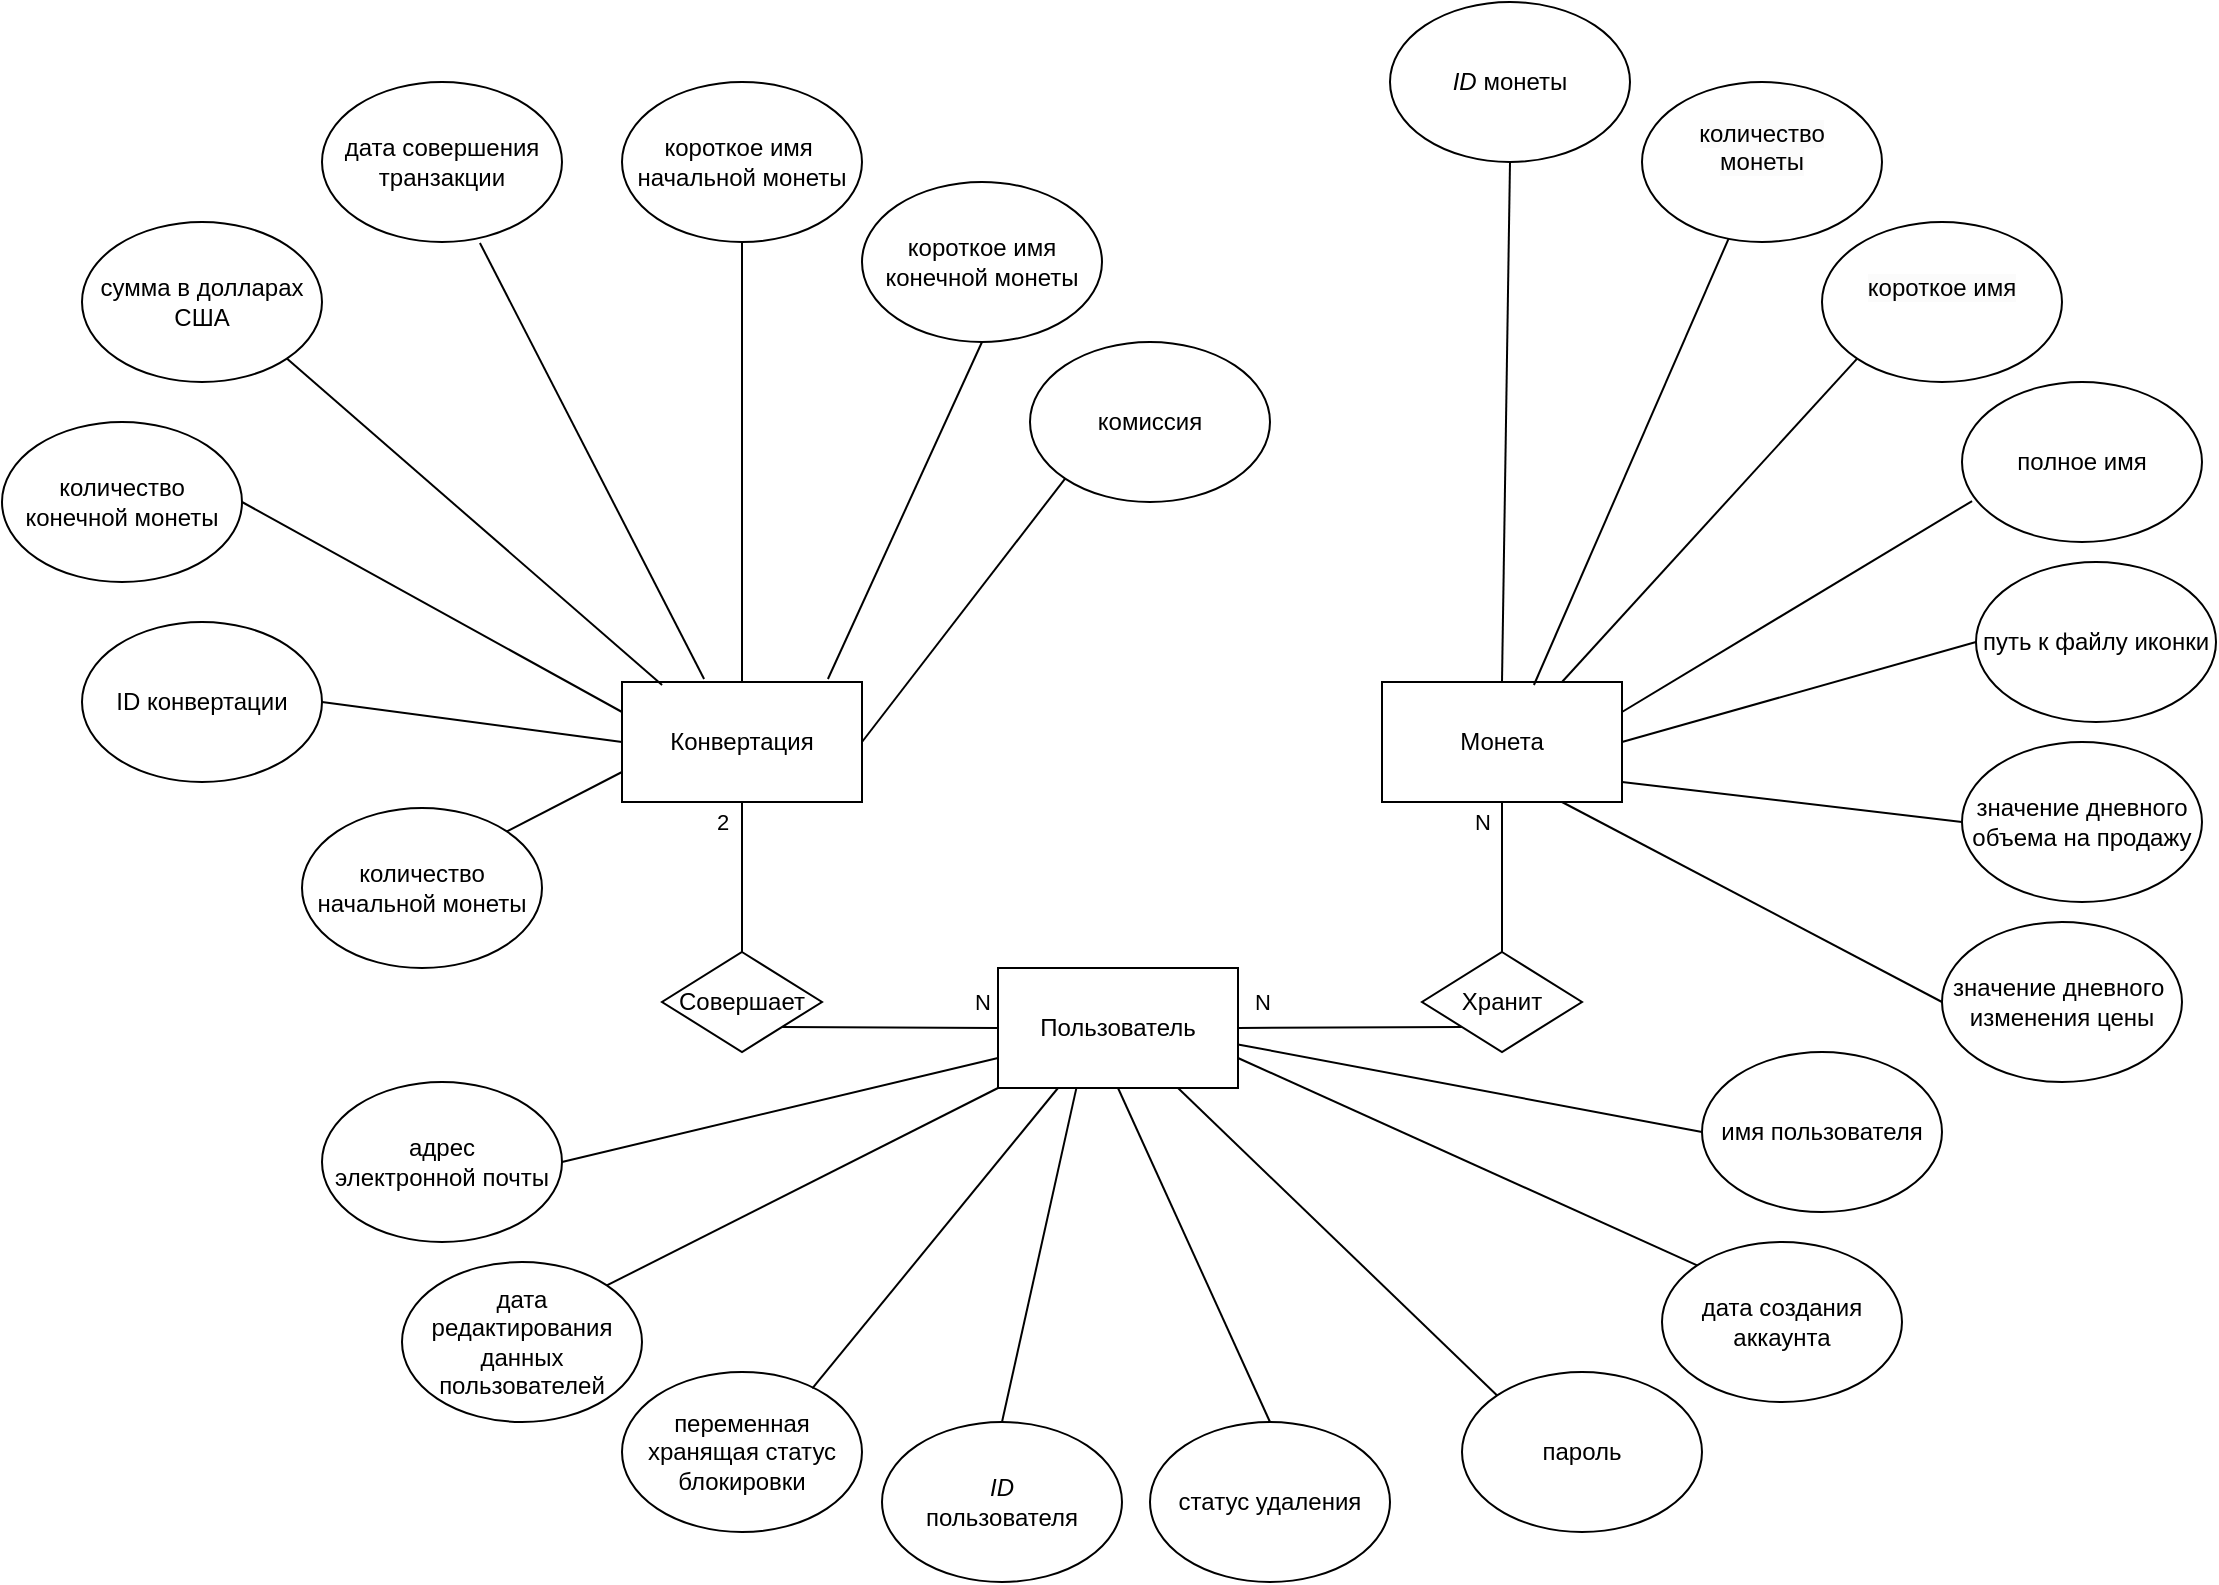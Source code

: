 <mxfile version="21.0.8" type="device"><diagram name="Страница 1" id="i271XSMq-PH62SkjmYHO"><mxGraphModel dx="2927" dy="2199" grid="1" gridSize="10" guides="1" tooltips="1" connect="1" arrows="1" fold="1" page="1" pageScale="1" pageWidth="827" pageHeight="1169" math="0" shadow="0"><root><mxCell id="0"/><mxCell id="1" parent="0"/><mxCell id="onnsydP2bOpMnJ4GkK6T-1" value="Пользователь" style="rounded=0;whiteSpace=wrap;html=1;" vertex="1" parent="1"><mxGeometry x="338" y="303" width="120" height="60" as="geometry"/></mxCell><mxCell id="onnsydP2bOpMnJ4GkK6T-2" value="Конвертация" style="rounded=0;whiteSpace=wrap;html=1;" vertex="1" parent="1"><mxGeometry x="150" y="160" width="120" height="60" as="geometry"/></mxCell><mxCell id="onnsydP2bOpMnJ4GkK6T-3" value="Монета" style="rounded=0;whiteSpace=wrap;html=1;" vertex="1" parent="1"><mxGeometry x="530" y="160" width="120" height="60" as="geometry"/></mxCell><mxCell id="onnsydP2bOpMnJ4GkK6T-4" value="Совершает" style="rhombus;whiteSpace=wrap;html=1;" vertex="1" parent="1"><mxGeometry x="170" y="295" width="80" height="50" as="geometry"/></mxCell><mxCell id="onnsydP2bOpMnJ4GkK6T-5" value="Хранит" style="rhombus;whiteSpace=wrap;html=1;" vertex="1" parent="1"><mxGeometry x="550" y="295" width="80" height="50" as="geometry"/></mxCell><mxCell id="onnsydP2bOpMnJ4GkK6T-8" value="N" style="endArrow=none;html=1;rounded=0;entryX=0.5;entryY=1;entryDx=0;entryDy=0;exitX=0.5;exitY=0;exitDx=0;exitDy=0;" edge="1" parent="1" source="onnsydP2bOpMnJ4GkK6T-5" target="onnsydP2bOpMnJ4GkK6T-3"><mxGeometry x="0.733" y="10" width="50" height="50" relative="1" as="geometry"><mxPoint x="390" y="320" as="sourcePoint"/><mxPoint x="440" y="270" as="targetPoint"/><mxPoint as="offset"/></mxGeometry></mxCell><mxCell id="onnsydP2bOpMnJ4GkK6T-9" value="2" style="endArrow=none;html=1;rounded=0;entryX=0.5;entryY=1;entryDx=0;entryDy=0;exitX=0.5;exitY=0;exitDx=0;exitDy=0;" edge="1" parent="1" source="onnsydP2bOpMnJ4GkK6T-4" target="onnsydP2bOpMnJ4GkK6T-2"><mxGeometry x="0.733" y="10" width="50" height="50" relative="1" as="geometry"><mxPoint x="210" y="290" as="sourcePoint"/><mxPoint x="440" y="270" as="targetPoint"/><mxPoint as="offset"/></mxGeometry></mxCell><mxCell id="onnsydP2bOpMnJ4GkK6T-10" value="" style="endArrow=none;html=1;rounded=0;entryX=1;entryY=1;entryDx=0;entryDy=0;exitX=0;exitY=0.5;exitDx=0;exitDy=0;" edge="1" parent="1" source="onnsydP2bOpMnJ4GkK6T-1" target="onnsydP2bOpMnJ4GkK6T-4"><mxGeometry width="50" height="50" relative="1" as="geometry"><mxPoint x="390" y="320" as="sourcePoint"/><mxPoint x="440" y="270" as="targetPoint"/></mxGeometry></mxCell><mxCell id="onnsydP2bOpMnJ4GkK6T-13" value="N" style="edgeLabel;html=1;align=center;verticalAlign=middle;resizable=0;points=[];" vertex="1" connectable="0" parent="onnsydP2bOpMnJ4GkK6T-10"><mxGeometry x="-0.552" y="2" relative="1" as="geometry"><mxPoint x="16" y="-15" as="offset"/></mxGeometry></mxCell><mxCell id="onnsydP2bOpMnJ4GkK6T-11" value="N" style="endArrow=none;html=1;rounded=0;entryX=0;entryY=1;entryDx=0;entryDy=0;exitX=1;exitY=0.5;exitDx=0;exitDy=0;" edge="1" parent="1" source="onnsydP2bOpMnJ4GkK6T-1" target="onnsydP2bOpMnJ4GkK6T-5"><mxGeometry x="-0.785" y="13" width="50" height="50" relative="1" as="geometry"><mxPoint x="390" y="320" as="sourcePoint"/><mxPoint x="440" y="270" as="targetPoint"/><mxPoint as="offset"/></mxGeometry></mxCell><mxCell id="onnsydP2bOpMnJ4GkK6T-14" value="&lt;i style=&quot;border-color: var(--border-color); text-align: justify;&quot;&gt;ID&lt;/i&gt;&lt;span style=&quot;border-color: var(--border-color); text-align: justify;&quot; lang=&quot;EN-US&quot;&gt;&lt;br style=&quot;border-color: var(--border-color);&quot;&gt;&lt;/span&gt;&lt;span style=&quot;border-color: var(--border-color); text-align: justify;&quot;&gt;пользователя&lt;/span&gt;" style="ellipse;whiteSpace=wrap;html=1;" vertex="1" parent="1"><mxGeometry x="280" y="530" width="120" height="80" as="geometry"/></mxCell><mxCell id="onnsydP2bOpMnJ4GkK6T-15" value="&lt;i style=&quot;border-color: var(--border-color); text-align: left;&quot;&gt;ID&lt;/i&gt;&lt;span style=&quot;border-color: var(--border-color); text-align: left;&quot; lang=&quot;EN-US&quot;&gt;&amp;nbsp;&lt;/span&gt;&lt;span style=&quot;border-color: var(--border-color); text-align: left;&quot;&gt;монеты&lt;/span&gt;" style="ellipse;whiteSpace=wrap;html=1;" vertex="1" parent="1"><mxGeometry x="534" y="-180" width="120" height="80" as="geometry"/></mxCell><mxCell id="onnsydP2bOpMnJ4GkK6T-16" value="&#10;&lt;span style=&quot;color: rgb(0, 0, 0); font-family: Helvetica; font-size: 12px; font-style: normal; font-variant-ligatures: normal; font-variant-caps: normal; font-weight: 400; letter-spacing: normal; orphans: 2; text-align: left; text-indent: 0px; text-transform: none; widows: 2; word-spacing: 0px; -webkit-text-stroke-width: 0px; background-color: rgb(251, 251, 251); text-decoration-thickness: initial; text-decoration-style: initial; text-decoration-color: initial; float: none; display: inline !important;&quot;&gt;количество&lt;/span&gt;&lt;br style=&quot;border-color: var(--border-color); color: rgb(0, 0, 0); font-family: Helvetica; font-size: 12px; font-style: normal; font-variant-ligatures: normal; font-variant-caps: normal; font-weight: 400; letter-spacing: normal; orphans: 2; text-align: left; text-indent: 0px; text-transform: none; widows: 2; word-spacing: 0px; -webkit-text-stroke-width: 0px; background-color: rgb(251, 251, 251); text-decoration-thickness: initial; text-decoration-style: initial; text-decoration-color: initial;&quot;&gt;&lt;span style=&quot;color: rgb(0, 0, 0); font-family: Helvetica; font-size: 12px; font-style: normal; font-variant-ligatures: normal; font-variant-caps: normal; font-weight: 400; letter-spacing: normal; orphans: 2; text-align: left; text-indent: 0px; text-transform: none; widows: 2; word-spacing: 0px; -webkit-text-stroke-width: 0px; background-color: rgb(251, 251, 251); text-decoration-thickness: initial; text-decoration-style: initial; text-decoration-color: initial; float: none; display: inline !important;&quot;&gt;монеты&lt;/span&gt;&#10;&#10;" style="ellipse;whiteSpace=wrap;html=1;" vertex="1" parent="1"><mxGeometry x="660" y="-140" width="120" height="80" as="geometry"/></mxCell><mxCell id="onnsydP2bOpMnJ4GkK6T-17" value="&#10;&lt;span style=&quot;color: rgb(0, 0, 0); font-family: Helvetica; font-size: 12px; font-style: normal; font-variant-ligatures: normal; font-variant-caps: normal; font-weight: 400; letter-spacing: normal; orphans: 2; text-align: left; text-indent: 0px; text-transform: none; widows: 2; word-spacing: 0px; -webkit-text-stroke-width: 0px; background-color: rgb(251, 251, 251); text-decoration-thickness: initial; text-decoration-style: initial; text-decoration-color: initial; float: none; display: inline !important;&quot;&gt;короткое имя&lt;/span&gt;&#10;&#10;" style="ellipse;whiteSpace=wrap;html=1;" vertex="1" parent="1"><mxGeometry x="750" y="-70" width="120" height="80" as="geometry"/></mxCell><mxCell id="onnsydP2bOpMnJ4GkK6T-18" value="количество &lt;br&gt;конечной монеты" style="ellipse;whiteSpace=wrap;html=1;" vertex="1" parent="1"><mxGeometry x="-160" y="30" width="120" height="80" as="geometry"/></mxCell><mxCell id="onnsydP2bOpMnJ4GkK6T-19" value="имя пользователя" style="ellipse;whiteSpace=wrap;html=1;" vertex="1" parent="1"><mxGeometry x="690" y="345" width="120" height="80" as="geometry"/></mxCell><mxCell id="onnsydP2bOpMnJ4GkK6T-20" value="адрес&lt;br style=&quot;border-color: var(--border-color); text-align: justify;&quot;&gt;&lt;span style=&quot;text-align: justify;&quot;&gt;электронной почты&lt;/span&gt;" style="ellipse;whiteSpace=wrap;html=1;" vertex="1" parent="1"><mxGeometry y="360" width="120" height="80" as="geometry"/></mxCell><mxCell id="onnsydP2bOpMnJ4GkK6T-21" value="дата редактирования данных пользователей" style="ellipse;whiteSpace=wrap;html=1;" vertex="1" parent="1"><mxGeometry x="40" y="450" width="120" height="80" as="geometry"/></mxCell><mxCell id="onnsydP2bOpMnJ4GkK6T-22" value="дата создания аккаунта" style="ellipse;whiteSpace=wrap;html=1;" vertex="1" parent="1"><mxGeometry x="670" y="440" width="120" height="80" as="geometry"/></mxCell><mxCell id="onnsydP2bOpMnJ4GkK6T-23" value="пароль" style="ellipse;whiteSpace=wrap;html=1;" vertex="1" parent="1"><mxGeometry x="570" y="505" width="120" height="80" as="geometry"/></mxCell><mxCell id="onnsydP2bOpMnJ4GkK6T-26" value="статус удаления" style="ellipse;whiteSpace=wrap;html=1;" vertex="1" parent="1"><mxGeometry x="414" y="530" width="120" height="80" as="geometry"/></mxCell><mxCell id="onnsydP2bOpMnJ4GkK6T-27" value="переменная хранящая статус блокировки" style="ellipse;whiteSpace=wrap;html=1;" vertex="1" parent="1"><mxGeometry x="150" y="505" width="120" height="80" as="geometry"/></mxCell><mxCell id="onnsydP2bOpMnJ4GkK6T-28" value="" style="endArrow=none;html=1;rounded=0;entryX=0.327;entryY=0.997;entryDx=0;entryDy=0;exitX=0.5;exitY=0;exitDx=0;exitDy=0;entryPerimeter=0;" edge="1" parent="1" source="onnsydP2bOpMnJ4GkK6T-14" target="onnsydP2bOpMnJ4GkK6T-1"><mxGeometry width="50" height="50" relative="1" as="geometry"><mxPoint x="340" y="280" as="sourcePoint"/><mxPoint x="390" y="230" as="targetPoint"/></mxGeometry></mxCell><mxCell id="onnsydP2bOpMnJ4GkK6T-29" value="" style="endArrow=none;html=1;rounded=0;entryX=0.5;entryY=0;entryDx=0;entryDy=0;exitX=0.5;exitY=1;exitDx=0;exitDy=0;" edge="1" parent="1" source="onnsydP2bOpMnJ4GkK6T-1" target="onnsydP2bOpMnJ4GkK6T-26"><mxGeometry width="50" height="50" relative="1" as="geometry"><mxPoint x="340" y="280" as="sourcePoint"/><mxPoint x="390" y="230" as="targetPoint"/></mxGeometry></mxCell><mxCell id="onnsydP2bOpMnJ4GkK6T-30" value="" style="endArrow=none;html=1;rounded=0;entryX=0;entryY=0.5;entryDx=0;entryDy=0;exitX=1;exitY=0.637;exitDx=0;exitDy=0;exitPerimeter=0;" edge="1" parent="1" source="onnsydP2bOpMnJ4GkK6T-1" target="onnsydP2bOpMnJ4GkK6T-19"><mxGeometry width="50" height="50" relative="1" as="geometry"><mxPoint x="340" y="280" as="sourcePoint"/><mxPoint x="390" y="230" as="targetPoint"/></mxGeometry></mxCell><mxCell id="onnsydP2bOpMnJ4GkK6T-31" value="" style="endArrow=none;html=1;rounded=0;entryX=0;entryY=0;entryDx=0;entryDy=0;exitX=0.75;exitY=1;exitDx=0;exitDy=0;" edge="1" parent="1" source="onnsydP2bOpMnJ4GkK6T-1" target="onnsydP2bOpMnJ4GkK6T-23"><mxGeometry width="50" height="50" relative="1" as="geometry"><mxPoint x="340" y="280" as="sourcePoint"/><mxPoint x="390" y="230" as="targetPoint"/></mxGeometry></mxCell><mxCell id="onnsydP2bOpMnJ4GkK6T-32" value="" style="endArrow=none;html=1;rounded=0;entryX=0;entryY=0;entryDx=0;entryDy=0;exitX=1;exitY=0.75;exitDx=0;exitDy=0;" edge="1" parent="1" source="onnsydP2bOpMnJ4GkK6T-1" target="onnsydP2bOpMnJ4GkK6T-22"><mxGeometry width="50" height="50" relative="1" as="geometry"><mxPoint x="340" y="280" as="sourcePoint"/><mxPoint x="390" y="230" as="targetPoint"/></mxGeometry></mxCell><mxCell id="onnsydP2bOpMnJ4GkK6T-33" value="" style="endArrow=none;html=1;rounded=0;entryX=1;entryY=0;entryDx=0;entryDy=0;exitX=0;exitY=1;exitDx=0;exitDy=0;" edge="1" parent="1" source="onnsydP2bOpMnJ4GkK6T-1" target="onnsydP2bOpMnJ4GkK6T-21"><mxGeometry width="50" height="50" relative="1" as="geometry"><mxPoint x="150" y="170" as="sourcePoint"/><mxPoint x="390" y="230" as="targetPoint"/></mxGeometry></mxCell><mxCell id="onnsydP2bOpMnJ4GkK6T-34" value="" style="endArrow=none;html=1;rounded=0;entryX=0.793;entryY=0.103;entryDx=0;entryDy=0;entryPerimeter=0;exitX=0.25;exitY=1;exitDx=0;exitDy=0;" edge="1" parent="1" source="onnsydP2bOpMnJ4GkK6T-1" target="onnsydP2bOpMnJ4GkK6T-27"><mxGeometry width="50" height="50" relative="1" as="geometry"><mxPoint x="340" y="280" as="sourcePoint"/><mxPoint x="390" y="230" as="targetPoint"/></mxGeometry></mxCell><mxCell id="onnsydP2bOpMnJ4GkK6T-35" value="" style="endArrow=none;html=1;rounded=0;entryX=1;entryY=0.5;entryDx=0;entryDy=0;exitX=0;exitY=0.75;exitDx=0;exitDy=0;" edge="1" parent="1" source="onnsydP2bOpMnJ4GkK6T-1" target="onnsydP2bOpMnJ4GkK6T-20"><mxGeometry width="50" height="50" relative="1" as="geometry"><mxPoint x="340" y="280" as="sourcePoint"/><mxPoint x="390" y="230" as="targetPoint"/></mxGeometry></mxCell><mxCell id="onnsydP2bOpMnJ4GkK6T-37" value="сумма в долларах США" style="ellipse;whiteSpace=wrap;html=1;" vertex="1" parent="1"><mxGeometry x="-120" y="-70" width="120" height="80" as="geometry"/></mxCell><mxCell id="onnsydP2bOpMnJ4GkK6T-38" value="дата совершения транзакции" style="ellipse;whiteSpace=wrap;html=1;" vertex="1" parent="1"><mxGeometry y="-140" width="120" height="80" as="geometry"/></mxCell><mxCell id="onnsydP2bOpMnJ4GkK6T-39" value="короткое имя&amp;nbsp; начальной монеты" style="ellipse;whiteSpace=wrap;html=1;" vertex="1" parent="1"><mxGeometry x="150" y="-140" width="120" height="80" as="geometry"/></mxCell><mxCell id="onnsydP2bOpMnJ4GkK6T-40" value="значение дневного&lt;br style=&quot;border-color: var(--border-color); text-align: left;&quot;&gt;&lt;span style=&quot;text-align: left;&quot;&gt;объема на продажу&lt;/span&gt;" style="ellipse;whiteSpace=wrap;html=1;" vertex="1" parent="1"><mxGeometry x="820" y="190" width="120" height="80" as="geometry"/></mxCell><mxCell id="onnsydP2bOpMnJ4GkK6T-41" value="путь к файлу иконки" style="ellipse;whiteSpace=wrap;html=1;" vertex="1" parent="1"><mxGeometry x="827" y="100" width="120" height="80" as="geometry"/></mxCell><mxCell id="onnsydP2bOpMnJ4GkK6T-42" value="полное имя" style="ellipse;whiteSpace=wrap;html=1;" vertex="1" parent="1"><mxGeometry x="820" y="10" width="120" height="80" as="geometry"/></mxCell><mxCell id="onnsydP2bOpMnJ4GkK6T-44" value="значение дневного&amp;nbsp; изменения цены" style="ellipse;whiteSpace=wrap;html=1;" vertex="1" parent="1"><mxGeometry x="810" y="280" width="120" height="80" as="geometry"/></mxCell><mxCell id="onnsydP2bOpMnJ4GkK6T-45" value="" style="endArrow=none;html=1;rounded=0;entryX=0.5;entryY=1;entryDx=0;entryDy=0;exitX=0.5;exitY=0;exitDx=0;exitDy=0;" edge="1" parent="1" source="onnsydP2bOpMnJ4GkK6T-3" target="onnsydP2bOpMnJ4GkK6T-15"><mxGeometry width="50" height="50" relative="1" as="geometry"><mxPoint x="300" y="160" as="sourcePoint"/><mxPoint x="350" y="110" as="targetPoint"/></mxGeometry></mxCell><mxCell id="onnsydP2bOpMnJ4GkK6T-46" value="" style="endArrow=none;html=1;rounded=0;exitX=0.633;exitY=0.025;exitDx=0;exitDy=0;exitPerimeter=0;" edge="1" parent="1" source="onnsydP2bOpMnJ4GkK6T-3" target="onnsydP2bOpMnJ4GkK6T-16"><mxGeometry width="50" height="50" relative="1" as="geometry"><mxPoint x="300" y="160" as="sourcePoint"/><mxPoint x="350" y="110" as="targetPoint"/></mxGeometry></mxCell><mxCell id="onnsydP2bOpMnJ4GkK6T-47" value="" style="endArrow=none;html=1;rounded=0;entryX=0;entryY=1;entryDx=0;entryDy=0;exitX=0.75;exitY=0;exitDx=0;exitDy=0;" edge="1" parent="1" source="onnsydP2bOpMnJ4GkK6T-3" target="onnsydP2bOpMnJ4GkK6T-17"><mxGeometry width="50" height="50" relative="1" as="geometry"><mxPoint x="300" y="160" as="sourcePoint"/><mxPoint x="350" y="110" as="targetPoint"/></mxGeometry></mxCell><mxCell id="onnsydP2bOpMnJ4GkK6T-48" value="" style="endArrow=none;html=1;rounded=0;entryX=0.042;entryY=0.744;entryDx=0;entryDy=0;entryPerimeter=0;exitX=1;exitY=0.25;exitDx=0;exitDy=0;" edge="1" parent="1" source="onnsydP2bOpMnJ4GkK6T-3" target="onnsydP2bOpMnJ4GkK6T-42"><mxGeometry width="50" height="50" relative="1" as="geometry"><mxPoint x="300" y="160" as="sourcePoint"/><mxPoint x="350" y="110" as="targetPoint"/></mxGeometry></mxCell><mxCell id="onnsydP2bOpMnJ4GkK6T-49" value="" style="endArrow=none;html=1;rounded=0;entryX=0;entryY=0.5;entryDx=0;entryDy=0;exitX=0.75;exitY=1;exitDx=0;exitDy=0;" edge="1" parent="1" source="onnsydP2bOpMnJ4GkK6T-3" target="onnsydP2bOpMnJ4GkK6T-44"><mxGeometry width="50" height="50" relative="1" as="geometry"><mxPoint x="300" y="160" as="sourcePoint"/><mxPoint x="350" y="110" as="targetPoint"/></mxGeometry></mxCell><mxCell id="onnsydP2bOpMnJ4GkK6T-50" value="" style="endArrow=none;html=1;rounded=0;entryX=0;entryY=0.5;entryDx=0;entryDy=0;" edge="1" parent="1" target="onnsydP2bOpMnJ4GkK6T-40"><mxGeometry width="50" height="50" relative="1" as="geometry"><mxPoint x="650" y="210" as="sourcePoint"/><mxPoint x="350" y="110" as="targetPoint"/></mxGeometry></mxCell><mxCell id="onnsydP2bOpMnJ4GkK6T-51" value="" style="endArrow=none;html=1;rounded=0;entryX=0;entryY=0.5;entryDx=0;entryDy=0;exitX=1;exitY=0.5;exitDx=0;exitDy=0;" edge="1" parent="1" source="onnsydP2bOpMnJ4GkK6T-3" target="onnsydP2bOpMnJ4GkK6T-41"><mxGeometry width="50" height="50" relative="1" as="geometry"><mxPoint x="300" y="160" as="sourcePoint"/><mxPoint x="350" y="110" as="targetPoint"/></mxGeometry></mxCell><mxCell id="onnsydP2bOpMnJ4GkK6T-56" value="ID конвертации" style="ellipse;whiteSpace=wrap;html=1;" vertex="1" parent="1"><mxGeometry x="-120" y="130" width="120" height="80" as="geometry"/></mxCell><mxCell id="onnsydP2bOpMnJ4GkK6T-57" value="короткое имя конечной монеты" style="ellipse;whiteSpace=wrap;html=1;" vertex="1" parent="1"><mxGeometry x="270" y="-90" width="120" height="80" as="geometry"/></mxCell><mxCell id="onnsydP2bOpMnJ4GkK6T-58" value="количество начальной монеты" style="ellipse;whiteSpace=wrap;html=1;" vertex="1" parent="1"><mxGeometry x="-10" y="223" width="120" height="80" as="geometry"/></mxCell><mxCell id="onnsydP2bOpMnJ4GkK6T-59" value="комиссия" style="ellipse;whiteSpace=wrap;html=1;" vertex="1" parent="1"><mxGeometry x="354" y="-10" width="120" height="80" as="geometry"/></mxCell><mxCell id="onnsydP2bOpMnJ4GkK6T-60" value="" style="endArrow=none;html=1;rounded=0;exitX=1;exitY=0;exitDx=0;exitDy=0;entryX=0;entryY=0.75;entryDx=0;entryDy=0;" edge="1" parent="1" source="onnsydP2bOpMnJ4GkK6T-58" target="onnsydP2bOpMnJ4GkK6T-2"><mxGeometry width="50" height="50" relative="1" as="geometry"><mxPoint x="190" y="70" as="sourcePoint"/><mxPoint x="240" y="20" as="targetPoint"/></mxGeometry></mxCell><mxCell id="onnsydP2bOpMnJ4GkK6T-61" value="" style="endArrow=none;html=1;rounded=0;exitX=1;exitY=0.5;exitDx=0;exitDy=0;entryX=0;entryY=0.5;entryDx=0;entryDy=0;" edge="1" parent="1" source="onnsydP2bOpMnJ4GkK6T-56" target="onnsydP2bOpMnJ4GkK6T-2"><mxGeometry width="50" height="50" relative="1" as="geometry"><mxPoint x="190" y="70" as="sourcePoint"/><mxPoint x="240" y="20" as="targetPoint"/></mxGeometry></mxCell><mxCell id="onnsydP2bOpMnJ4GkK6T-62" value="" style="endArrow=none;html=1;rounded=0;entryX=0;entryY=1;entryDx=0;entryDy=0;exitX=1;exitY=0.5;exitDx=0;exitDy=0;" edge="1" parent="1" source="onnsydP2bOpMnJ4GkK6T-2" target="onnsydP2bOpMnJ4GkK6T-59"><mxGeometry width="50" height="50" relative="1" as="geometry"><mxPoint x="190" y="70" as="sourcePoint"/><mxPoint x="240" y="20" as="targetPoint"/></mxGeometry></mxCell><mxCell id="onnsydP2bOpMnJ4GkK6T-63" value="" style="endArrow=none;html=1;rounded=0;entryX=0.5;entryY=1;entryDx=0;entryDy=0;exitX=0.858;exitY=-0.025;exitDx=0;exitDy=0;exitPerimeter=0;" edge="1" parent="1" source="onnsydP2bOpMnJ4GkK6T-2" target="onnsydP2bOpMnJ4GkK6T-57"><mxGeometry width="50" height="50" relative="1" as="geometry"><mxPoint x="190" y="70" as="sourcePoint"/><mxPoint x="240" y="20" as="targetPoint"/></mxGeometry></mxCell><mxCell id="onnsydP2bOpMnJ4GkK6T-64" value="" style="endArrow=none;html=1;rounded=0;entryX=0.5;entryY=1;entryDx=0;entryDy=0;exitX=0.5;exitY=0;exitDx=0;exitDy=0;" edge="1" parent="1" source="onnsydP2bOpMnJ4GkK6T-2" target="onnsydP2bOpMnJ4GkK6T-39"><mxGeometry width="50" height="50" relative="1" as="geometry"><mxPoint x="190" y="70" as="sourcePoint"/><mxPoint x="240" y="20" as="targetPoint"/></mxGeometry></mxCell><mxCell id="onnsydP2bOpMnJ4GkK6T-65" value="" style="endArrow=none;html=1;rounded=0;entryX=0.658;entryY=1.006;entryDx=0;entryDy=0;entryPerimeter=0;exitX=0.342;exitY=-0.025;exitDx=0;exitDy=0;exitPerimeter=0;" edge="1" parent="1" source="onnsydP2bOpMnJ4GkK6T-2" target="onnsydP2bOpMnJ4GkK6T-38"><mxGeometry width="50" height="50" relative="1" as="geometry"><mxPoint x="190" y="70" as="sourcePoint"/><mxPoint x="240" y="20" as="targetPoint"/></mxGeometry></mxCell><mxCell id="onnsydP2bOpMnJ4GkK6T-66" value="" style="endArrow=none;html=1;rounded=0;entryX=1;entryY=1;entryDx=0;entryDy=0;exitX=0.167;exitY=0.025;exitDx=0;exitDy=0;exitPerimeter=0;" edge="1" parent="1" source="onnsydP2bOpMnJ4GkK6T-2" target="onnsydP2bOpMnJ4GkK6T-37"><mxGeometry width="50" height="50" relative="1" as="geometry"><mxPoint x="190" y="70" as="sourcePoint"/><mxPoint x="240" y="20" as="targetPoint"/></mxGeometry></mxCell><mxCell id="onnsydP2bOpMnJ4GkK6T-67" value="" style="endArrow=none;html=1;rounded=0;entryX=1;entryY=0.5;entryDx=0;entryDy=0;exitX=0;exitY=0.25;exitDx=0;exitDy=0;" edge="1" parent="1" source="onnsydP2bOpMnJ4GkK6T-2" target="onnsydP2bOpMnJ4GkK6T-18"><mxGeometry width="50" height="50" relative="1" as="geometry"><mxPoint x="190" y="70" as="sourcePoint"/><mxPoint x="240" y="20" as="targetPoint"/></mxGeometry></mxCell></root></mxGraphModel></diagram></mxfile>